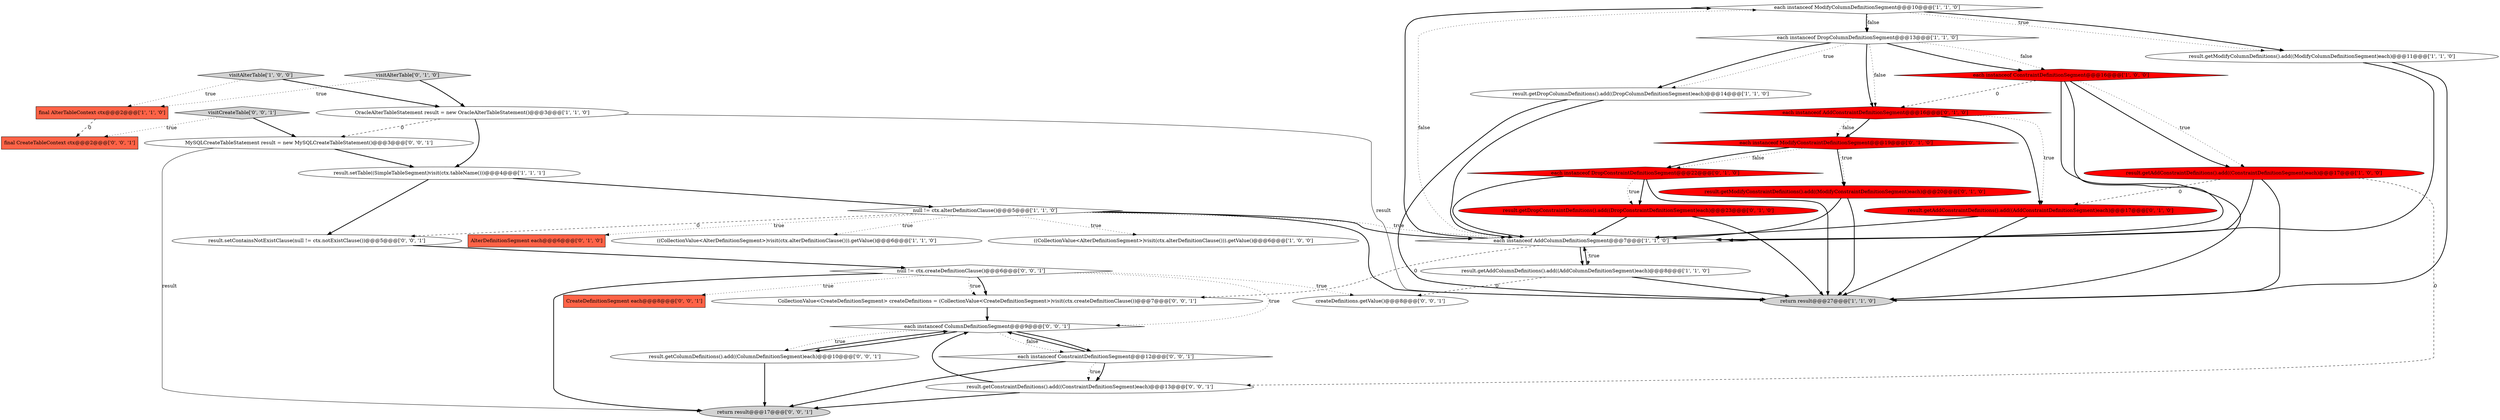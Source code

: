 digraph {
0 [style = filled, label = "each instanceof ModifyColumnDefinitionSegment@@@10@@@['1', '1', '0']", fillcolor = white, shape = diamond image = "AAA0AAABBB1BBB"];
33 [style = filled, label = "MySQLCreateTableStatement result = new MySQLCreateTableStatement()@@@3@@@['0', '0', '1']", fillcolor = white, shape = ellipse image = "AAA0AAABBB3BBB"];
16 [style = filled, label = "each instanceof ModifyConstraintDefinitionSegment@@@19@@@['0', '1', '0']", fillcolor = red, shape = diamond image = "AAA1AAABBB2BBB"];
13 [style = filled, label = "final AlterTableContext ctx@@@2@@@['1', '1', '0']", fillcolor = tomato, shape = box image = "AAA0AAABBB1BBB"];
8 [style = filled, label = "each instanceof AddColumnDefinitionSegment@@@7@@@['1', '1', '0']", fillcolor = white, shape = diamond image = "AAA0AAABBB1BBB"];
30 [style = filled, label = "createDefinitions.getValue()@@@8@@@['0', '0', '1']", fillcolor = white, shape = ellipse image = "AAA0AAABBB3BBB"];
36 [style = filled, label = "result.getConstraintDefinitions().add((ConstraintDefinitionSegment)each)@@@13@@@['0', '0', '1']", fillcolor = white, shape = ellipse image = "AAA0AAABBB3BBB"];
4 [style = filled, label = "result.setTable((SimpleTableSegment)visit(ctx.tableName()))@@@4@@@['1', '1', '1']", fillcolor = white, shape = ellipse image = "AAA0AAABBB1BBB"];
24 [style = filled, label = "null != ctx.createDefinitionClause()@@@6@@@['0', '0', '1']", fillcolor = white, shape = diamond image = "AAA0AAABBB3BBB"];
25 [style = filled, label = "return result@@@17@@@['0', '0', '1']", fillcolor = lightgray, shape = ellipse image = "AAA0AAABBB3BBB"];
23 [style = filled, label = "result.getModifyConstraintDefinitions().add((ModifyConstraintDefinitionSegment)each)@@@20@@@['0', '1', '0']", fillcolor = red, shape = ellipse image = "AAA1AAABBB2BBB"];
1 [style = filled, label = "result.getDropColumnDefinitions().add((DropColumnDefinitionSegment)each)@@@14@@@['1', '1', '0']", fillcolor = white, shape = ellipse image = "AAA0AAABBB1BBB"];
18 [style = filled, label = "result.getAddConstraintDefinitions().add((AddConstraintDefinitionSegment)each)@@@17@@@['0', '1', '0']", fillcolor = red, shape = ellipse image = "AAA1AAABBB2BBB"];
29 [style = filled, label = "visitCreateTable['0', '0', '1']", fillcolor = lightgray, shape = diamond image = "AAA0AAABBB3BBB"];
35 [style = filled, label = "each instanceof ColumnDefinitionSegment@@@9@@@['0', '0', '1']", fillcolor = white, shape = diamond image = "AAA0AAABBB3BBB"];
20 [style = filled, label = "each instanceof AddConstraintDefinitionSegment@@@16@@@['0', '1', '0']", fillcolor = red, shape = diamond image = "AAA1AAABBB2BBB"];
15 [style = filled, label = "null != ctx.alterDefinitionClause()@@@5@@@['1', '1', '0']", fillcolor = white, shape = diamond image = "AAA0AAABBB1BBB"];
27 [style = filled, label = "result.getColumnDefinitions().add((ColumnDefinitionSegment)each)@@@10@@@['0', '0', '1']", fillcolor = white, shape = ellipse image = "AAA0AAABBB3BBB"];
26 [style = filled, label = "each instanceof ConstraintDefinitionSegment@@@12@@@['0', '0', '1']", fillcolor = white, shape = diamond image = "AAA0AAABBB3BBB"];
3 [style = filled, label = "result.getAddConstraintDefinitions().add((ConstraintDefinitionSegment)each)@@@17@@@['1', '0', '0']", fillcolor = red, shape = ellipse image = "AAA1AAABBB1BBB"];
5 [style = filled, label = "OracleAlterTableStatement result = new OracleAlterTableStatement()@@@3@@@['1', '1', '0']", fillcolor = white, shape = ellipse image = "AAA0AAABBB1BBB"];
17 [style = filled, label = "AlterDefinitionSegment each@@@6@@@['0', '1', '0']", fillcolor = tomato, shape = box image = "AAA0AAABBB2BBB"];
21 [style = filled, label = "each instanceof DropConstraintDefinitionSegment@@@22@@@['0', '1', '0']", fillcolor = red, shape = diamond image = "AAA1AAABBB2BBB"];
32 [style = filled, label = "result.setContainsNotExistClause(null != ctx.notExistClause())@@@5@@@['0', '0', '1']", fillcolor = white, shape = ellipse image = "AAA0AAABBB3BBB"];
11 [style = filled, label = "each instanceof ConstraintDefinitionSegment@@@16@@@['1', '0', '0']", fillcolor = red, shape = diamond image = "AAA1AAABBB1BBB"];
12 [style = filled, label = "result.getAddColumnDefinitions().add((AddColumnDefinitionSegment)each)@@@8@@@['1', '1', '0']", fillcolor = white, shape = ellipse image = "AAA0AAABBB1BBB"];
34 [style = filled, label = "final CreateTableContext ctx@@@2@@@['0', '0', '1']", fillcolor = tomato, shape = box image = "AAA0AAABBB3BBB"];
10 [style = filled, label = "return result@@@27@@@['1', '1', '0']", fillcolor = lightgray, shape = ellipse image = "AAA0AAABBB1BBB"];
28 [style = filled, label = "CreateDefinitionSegment each@@@8@@@['0', '0', '1']", fillcolor = tomato, shape = box image = "AAA0AAABBB3BBB"];
14 [style = filled, label = "((CollectionValue<AlterDefinitionSegment>)visit(ctx.alterDefinitionClause())).getValue()@@@6@@@['1', '1', '0']", fillcolor = white, shape = ellipse image = "AAA0AAABBB1BBB"];
31 [style = filled, label = "CollectionValue<CreateDefinitionSegment> createDefinitions = (CollectionValue<CreateDefinitionSegment>)visit(ctx.createDefinitionClause())@@@7@@@['0', '0', '1']", fillcolor = white, shape = ellipse image = "AAA0AAABBB3BBB"];
19 [style = filled, label = "visitAlterTable['0', '1', '0']", fillcolor = lightgray, shape = diamond image = "AAA0AAABBB2BBB"];
2 [style = filled, label = "each instanceof DropColumnDefinitionSegment@@@13@@@['1', '1', '0']", fillcolor = white, shape = diamond image = "AAA0AAABBB1BBB"];
6 [style = filled, label = "result.getModifyColumnDefinitions().add((ModifyColumnDefinitionSegment)each)@@@11@@@['1', '1', '0']", fillcolor = white, shape = ellipse image = "AAA0AAABBB1BBB"];
22 [style = filled, label = "result.getDropConstraintDefinitions().add((DropConstraintDefinitionSegment)each)@@@23@@@['0', '1', '0']", fillcolor = red, shape = ellipse image = "AAA1AAABBB2BBB"];
9 [style = filled, label = "((CollectionValue<AlterDefinitionSegment>)visit(ctx.alterDefinitionClause())).getValue()@@@6@@@['1', '0', '0']", fillcolor = white, shape = ellipse image = "AAA0AAABBB1BBB"];
7 [style = filled, label = "visitAlterTable['1', '0', '0']", fillcolor = lightgray, shape = diamond image = "AAA0AAABBB1BBB"];
21->10 [style = bold, label=""];
15->10 [style = bold, label=""];
11->20 [style = dashed, label="0"];
24->35 [style = dotted, label="true"];
4->15 [style = bold, label=""];
21->8 [style = bold, label=""];
0->2 [style = dotted, label="false"];
0->6 [style = dotted, label="true"];
15->9 [style = dotted, label="true"];
8->0 [style = bold, label=""];
22->8 [style = bold, label=""];
19->5 [style = bold, label=""];
12->10 [style = bold, label=""];
20->16 [style = bold, label=""];
31->35 [style = bold, label=""];
15->8 [style = dotted, label="true"];
26->35 [style = bold, label=""];
20->18 [style = dotted, label="true"];
2->11 [style = dotted, label="false"];
8->0 [style = dotted, label="false"];
27->25 [style = bold, label=""];
26->36 [style = dotted, label="true"];
2->20 [style = bold, label=""];
16->21 [style = dotted, label="false"];
3->36 [style = dashed, label="0"];
7->13 [style = dotted, label="true"];
5->10 [style = solid, label="result"];
21->22 [style = dotted, label="true"];
12->30 [style = dashed, label="0"];
23->8 [style = bold, label=""];
15->14 [style = dotted, label="true"];
15->17 [style = dotted, label="true"];
20->18 [style = bold, label=""];
3->10 [style = bold, label=""];
7->5 [style = bold, label=""];
36->25 [style = bold, label=""];
8->12 [style = dotted, label="true"];
21->22 [style = bold, label=""];
5->33 [style = dashed, label="0"];
23->10 [style = bold, label=""];
11->8 [style = bold, label=""];
36->35 [style = bold, label=""];
1->8 [style = bold, label=""];
2->20 [style = dotted, label="false"];
29->34 [style = dotted, label="true"];
2->1 [style = bold, label=""];
33->4 [style = bold, label=""];
20->16 [style = dotted, label="false"];
15->32 [style = dashed, label="0"];
24->30 [style = dotted, label="true"];
16->23 [style = bold, label=""];
27->35 [style = bold, label=""];
18->10 [style = bold, label=""];
24->31 [style = bold, label=""];
11->3 [style = bold, label=""];
11->10 [style = bold, label=""];
12->8 [style = bold, label=""];
24->25 [style = bold, label=""];
3->8 [style = bold, label=""];
6->10 [style = bold, label=""];
5->4 [style = bold, label=""];
22->10 [style = bold, label=""];
18->8 [style = bold, label=""];
11->3 [style = dotted, label="true"];
13->34 [style = dashed, label="0"];
35->26 [style = bold, label=""];
15->8 [style = bold, label=""];
8->12 [style = bold, label=""];
2->11 [style = bold, label=""];
35->27 [style = bold, label=""];
33->25 [style = solid, label="result"];
0->6 [style = bold, label=""];
3->18 [style = dashed, label="0"];
26->36 [style = bold, label=""];
26->25 [style = bold, label=""];
0->2 [style = bold, label=""];
24->31 [style = dotted, label="true"];
19->13 [style = dotted, label="true"];
24->28 [style = dotted, label="true"];
16->23 [style = dotted, label="true"];
35->27 [style = dotted, label="true"];
29->33 [style = bold, label=""];
35->26 [style = dotted, label="false"];
2->1 [style = dotted, label="true"];
16->21 [style = bold, label=""];
6->8 [style = bold, label=""];
8->31 [style = dashed, label="0"];
1->10 [style = bold, label=""];
32->24 [style = bold, label=""];
4->32 [style = bold, label=""];
}
